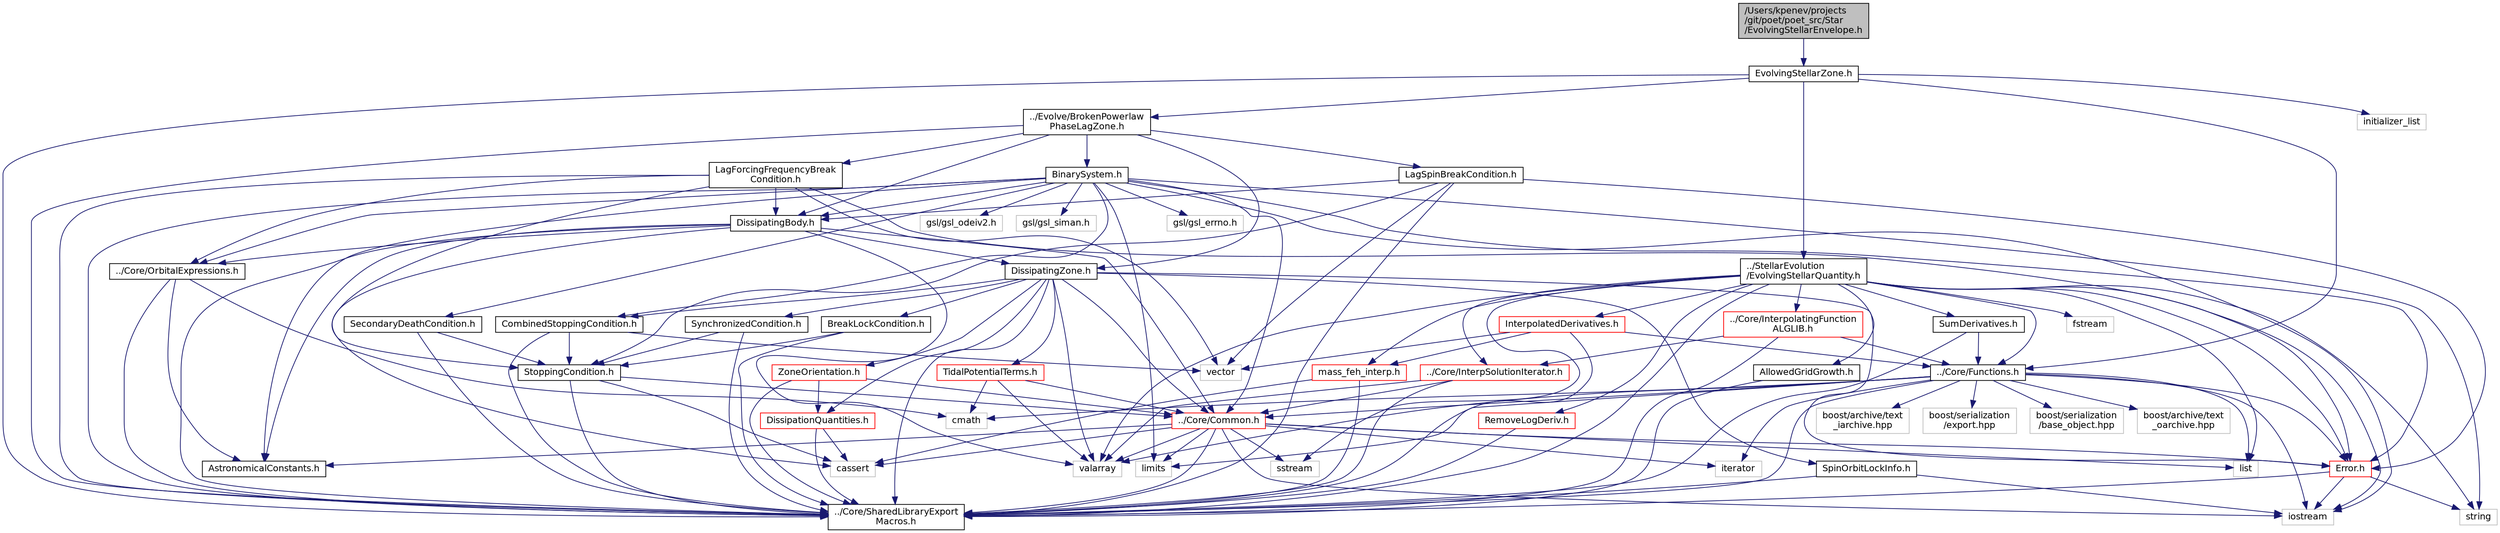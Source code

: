 digraph "/Users/kpenev/projects/git/poet/poet_src/Star/EvolvingStellarEnvelope.h"
{
 // INTERACTIVE_SVG=YES
  edge [fontname="Helvetica",fontsize="12",labelfontname="Helvetica",labelfontsize="12"];
  node [fontname="Helvetica",fontsize="12",shape=record];
  Node0 [label="/Users/kpenev/projects\l/git/poet/poet_src/Star\l/EvolvingStellarEnvelope.h",height=0.2,width=0.4,color="black", fillcolor="grey75", style="filled", fontcolor="black"];
  Node0 -> Node1 [color="midnightblue",fontsize="12",style="solid",fontname="Helvetica"];
  Node1 [label="EvolvingStellarZone.h",height=0.2,width=0.4,color="black", fillcolor="white", style="filled",URL="$EvolvingStellarZone_8h.html",tooltip="Declares a base class for all stellar zones. "];
  Node1 -> Node2 [color="midnightblue",fontsize="12",style="solid",fontname="Helvetica"];
  Node2 [label="../Core/SharedLibraryExport\lMacros.h",height=0.2,width=0.4,color="black", fillcolor="white", style="filled",URL="$SharedLibraryExportMacros_8h_source.html"];
  Node1 -> Node3 [color="midnightblue",fontsize="12",style="solid",fontname="Helvetica"];
  Node3 [label="../Evolve/BrokenPowerlaw\lPhaseLagZone.h",height=0.2,width=0.4,color="black", fillcolor="white", style="filled",URL="$BrokenPowerlawPhaseLagZone_8h.html",tooltip="Declares the class that provides the phase lag function to DissipatingZone objects. "];
  Node3 -> Node2 [color="midnightblue",fontsize="12",style="solid",fontname="Helvetica"];
  Node3 -> Node4 [color="midnightblue",fontsize="12",style="solid",fontname="Helvetica"];
  Node4 [label="DissipatingZone.h",height=0.2,width=0.4,color="black", fillcolor="white", style="filled",URL="$DissipatingZone_8h.html",tooltip="Declares a class representing one zone of a body dissipative to tidal distortions. "];
  Node4 -> Node5 [color="midnightblue",fontsize="12",style="solid",fontname="Helvetica"];
  Node5 [label="ZoneOrientation.h",height=0.2,width=0.4,color="red", fillcolor="white", style="filled",URL="$ZoneOrientation_8h.html",tooltip="Declares a class for orientations of zones of DissipatingBody objects. "];
  Node5 -> Node2 [color="midnightblue",fontsize="12",style="solid",fontname="Helvetica"];
  Node5 -> Node6 [color="midnightblue",fontsize="12",style="solid",fontname="Helvetica"];
  Node6 [label="DissipationQuantities.h",height=0.2,width=0.4,color="red", fillcolor="white", style="filled",URL="$DissipationQuantities_8h.html",tooltip="Declaration of enumerations of dissipation quantities and derivatives. "];
  Node6 -> Node2 [color="midnightblue",fontsize="12",style="solid",fontname="Helvetica"];
  Node6 -> Node8 [color="midnightblue",fontsize="12",style="solid",fontname="Helvetica"];
  Node8 [label="cassert",height=0.2,width=0.4,color="grey75", fillcolor="white", style="filled"];
  Node5 -> Node9 [color="midnightblue",fontsize="12",style="solid",fontname="Helvetica"];
  Node9 [label="../Core/Common.h",height=0.2,width=0.4,color="red", fillcolor="white", style="filled",URL="$Core_2Common_8h.html",tooltip="Declaration of some general purpose utilities. "];
  Node9 -> Node10 [color="midnightblue",fontsize="12",style="solid",fontname="Helvetica"];
  Node10 [label="list",height=0.2,width=0.4,color="grey75", fillcolor="white", style="filled"];
  Node9 -> Node11 [color="midnightblue",fontsize="12",style="solid",fontname="Helvetica"];
  Node11 [label="valarray",height=0.2,width=0.4,color="grey75", fillcolor="white", style="filled"];
  Node9 -> Node12 [color="midnightblue",fontsize="12",style="solid",fontname="Helvetica"];
  Node12 [label="limits",height=0.2,width=0.4,color="grey75", fillcolor="white", style="filled"];
  Node9 -> Node13 [color="midnightblue",fontsize="12",style="solid",fontname="Helvetica"];
  Node13 [label="sstream",height=0.2,width=0.4,color="grey75", fillcolor="white", style="filled"];
  Node9 -> Node14 [color="midnightblue",fontsize="12",style="solid",fontname="Helvetica"];
  Node14 [label="iostream",height=0.2,width=0.4,color="grey75", fillcolor="white", style="filled"];
  Node9 -> Node15 [color="midnightblue",fontsize="12",style="solid",fontname="Helvetica"];
  Node15 [label="iterator",height=0.2,width=0.4,color="grey75", fillcolor="white", style="filled"];
  Node9 -> Node8 [color="midnightblue",fontsize="12",style="solid",fontname="Helvetica"];
  Node9 -> Node2 [color="midnightblue",fontsize="12",style="solid",fontname="Helvetica"];
  Node9 -> Node21 [color="midnightblue",fontsize="12",style="solid",fontname="Helvetica"];
  Node21 [label="Error.h",height=0.2,width=0.4,color="red", fillcolor="white", style="filled",URL="$Error_8h.html",tooltip="Defines the exception hierarchy used by this code. "];
  Node21 -> Node2 [color="midnightblue",fontsize="12",style="solid",fontname="Helvetica"];
  Node21 -> Node14 [color="midnightblue",fontsize="12",style="solid",fontname="Helvetica"];
  Node21 -> Node23 [color="midnightblue",fontsize="12",style="solid",fontname="Helvetica"];
  Node23 [label="string",height=0.2,width=0.4,color="grey75", fillcolor="white", style="filled"];
  Node9 -> Node24 [color="midnightblue",fontsize="12",style="solid",fontname="Helvetica"];
  Node24 [label="AstronomicalConstants.h",height=0.2,width=0.4,color="black", fillcolor="white", style="filled",URL="$AstronomicalConstants_8h.html",tooltip="Defines various astronomical constants. "];
  Node4 -> Node2 [color="midnightblue",fontsize="12",style="solid",fontname="Helvetica"];
  Node4 -> Node21 [color="midnightblue",fontsize="12",style="solid",fontname="Helvetica"];
  Node4 -> Node27 [color="midnightblue",fontsize="12",style="solid",fontname="Helvetica"];
  Node27 [label="TidalPotentialTerms.h",height=0.2,width=0.4,color="red", fillcolor="white", style="filled",URL="$TidalPotentialTerms_8h.html",tooltip="Declare an interface for evaluating the expansion of the tidal potential. "];
  Node27 -> Node28 [color="midnightblue",fontsize="12",style="solid",fontname="Helvetica"];
  Node28 [label="cmath",height=0.2,width=0.4,color="grey75", fillcolor="white", style="filled"];
  Node27 -> Node11 [color="midnightblue",fontsize="12",style="solid",fontname="Helvetica"];
  Node27 -> Node9 [color="midnightblue",fontsize="12",style="solid",fontname="Helvetica"];
  Node4 -> Node6 [color="midnightblue",fontsize="12",style="solid",fontname="Helvetica"];
  Node4 -> Node34 [color="midnightblue",fontsize="12",style="solid",fontname="Helvetica"];
  Node34 [label="SpinOrbitLockInfo.h",height=0.2,width=0.4,color="black", fillcolor="white", style="filled",URL="$SpinOrbitLockInfo_8h.html",tooltip="Defines the SpinOrbitLockInfo class. "];
  Node34 -> Node2 [color="midnightblue",fontsize="12",style="solid",fontname="Helvetica"];
  Node34 -> Node14 [color="midnightblue",fontsize="12",style="solid",fontname="Helvetica"];
  Node4 -> Node35 [color="midnightblue",fontsize="12",style="solid",fontname="Helvetica"];
  Node35 [label="CombinedStoppingCondition.h",height=0.2,width=0.4,color="black", fillcolor="white", style="filled",URL="$CombinedStoppingCondition_8h.html",tooltip="Declares a class for a stopping condition that combines other stopping conditions. "];
  Node35 -> Node2 [color="midnightblue",fontsize="12",style="solid",fontname="Helvetica"];
  Node35 -> Node36 [color="midnightblue",fontsize="12",style="solid",fontname="Helvetica"];
  Node36 [label="StoppingCondition.h",height=0.2,width=0.4,color="black", fillcolor="white", style="filled",URL="$StoppingCondition_8h.html",tooltip="Defines the various stopping conditions needed by OrbitSolver. "];
  Node36 -> Node2 [color="midnightblue",fontsize="12",style="solid",fontname="Helvetica"];
  Node36 -> Node9 [color="midnightblue",fontsize="12",style="solid",fontname="Helvetica"];
  Node36 -> Node8 [color="midnightblue",fontsize="12",style="solid",fontname="Helvetica"];
  Node35 -> Node30 [color="midnightblue",fontsize="12",style="solid",fontname="Helvetica"];
  Node30 [label="vector",height=0.2,width=0.4,color="grey75", fillcolor="white", style="filled"];
  Node4 -> Node37 [color="midnightblue",fontsize="12",style="solid",fontname="Helvetica"];
  Node37 [label="BreakLockCondition.h",height=0.2,width=0.4,color="black", fillcolor="white", style="filled",URL="$BreakLockCondition_8h.html",tooltip="Declares a class for a stopping condition monitoring when a locked zone loses the lock..."];
  Node37 -> Node2 [color="midnightblue",fontsize="12",style="solid",fontname="Helvetica"];
  Node37 -> Node36 [color="midnightblue",fontsize="12",style="solid",fontname="Helvetica"];
  Node4 -> Node38 [color="midnightblue",fontsize="12",style="solid",fontname="Helvetica"];
  Node38 [label="SynchronizedCondition.h",height=0.2,width=0.4,color="black", fillcolor="white", style="filled",URL="$SynchronizedCondition_8h.html",tooltip="Declares a stopping condition monitoring spin-orbit synchronization. "];
  Node38 -> Node2 [color="midnightblue",fontsize="12",style="solid",fontname="Helvetica"];
  Node38 -> Node36 [color="midnightblue",fontsize="12",style="solid",fontname="Helvetica"];
  Node4 -> Node9 [color="midnightblue",fontsize="12",style="solid",fontname="Helvetica"];
  Node4 -> Node11 [color="midnightblue",fontsize="12",style="solid",fontname="Helvetica"];
  Node3 -> Node39 [color="midnightblue",fontsize="12",style="solid",fontname="Helvetica"];
  Node39 [label="DissipatingBody.h",height=0.2,width=0.4,color="black", fillcolor="white", style="filled",URL="$DissipatingBody_8h.html",tooltip="Declares the DissipatingBody class. "];
  Node39 -> Node2 [color="midnightblue",fontsize="12",style="solid",fontname="Helvetica"];
  Node39 -> Node4 [color="midnightblue",fontsize="12",style="solid",fontname="Helvetica"];
  Node39 -> Node40 [color="midnightblue",fontsize="12",style="solid",fontname="Helvetica"];
  Node40 [label="../Core/OrbitalExpressions.h",height=0.2,width=0.4,color="black", fillcolor="white", style="filled",URL="$OrbitalExpressions_8h.html",tooltip="A collection of functions which calculate various quantities for two body orbits. ..."];
  Node40 -> Node2 [color="midnightblue",fontsize="12",style="solid",fontname="Helvetica"];
  Node40 -> Node28 [color="midnightblue",fontsize="12",style="solid",fontname="Helvetica"];
  Node40 -> Node24 [color="midnightblue",fontsize="12",style="solid",fontname="Helvetica"];
  Node39 -> Node24 [color="midnightblue",fontsize="12",style="solid",fontname="Helvetica"];
  Node39 -> Node9 [color="midnightblue",fontsize="12",style="solid",fontname="Helvetica"];
  Node39 -> Node11 [color="midnightblue",fontsize="12",style="solid",fontname="Helvetica"];
  Node39 -> Node8 [color="midnightblue",fontsize="12",style="solid",fontname="Helvetica"];
  Node3 -> Node41 [color="midnightblue",fontsize="12",style="solid",fontname="Helvetica"];
  Node41 [label="BinarySystem.h",height=0.2,width=0.4,color="black", fillcolor="white", style="filled",URL="$BinarySystem_8h.html",tooltip="Defines the BinarySystem class. "];
  Node41 -> Node2 [color="midnightblue",fontsize="12",style="solid",fontname="Helvetica"];
  Node41 -> Node39 [color="midnightblue",fontsize="12",style="solid",fontname="Helvetica"];
  Node41 -> Node35 [color="midnightblue",fontsize="12",style="solid",fontname="Helvetica"];
  Node41 -> Node42 [color="midnightblue",fontsize="12",style="solid",fontname="Helvetica"];
  Node42 [label="SecondaryDeathCondition.h",height=0.2,width=0.4,color="black", fillcolor="white", style="filled",URL="$SecondaryDeathCondition_8h.html",tooltip="Declares a stopping condition class monitoring for the death of the secondary object. "];
  Node42 -> Node2 [color="midnightblue",fontsize="12",style="solid",fontname="Helvetica"];
  Node42 -> Node36 [color="midnightblue",fontsize="12",style="solid",fontname="Helvetica"];
  Node41 -> Node24 [color="midnightblue",fontsize="12",style="solid",fontname="Helvetica"];
  Node41 -> Node9 [color="midnightblue",fontsize="12",style="solid",fontname="Helvetica"];
  Node41 -> Node40 [color="midnightblue",fontsize="12",style="solid",fontname="Helvetica"];
  Node41 -> Node21 [color="midnightblue",fontsize="12",style="solid",fontname="Helvetica"];
  Node41 -> Node43 [color="midnightblue",fontsize="12",style="solid",fontname="Helvetica"];
  Node43 [label="gsl/gsl_errno.h",height=0.2,width=0.4,color="grey75", fillcolor="white", style="filled"];
  Node41 -> Node44 [color="midnightblue",fontsize="12",style="solid",fontname="Helvetica"];
  Node44 [label="gsl/gsl_odeiv2.h",height=0.2,width=0.4,color="grey75", fillcolor="white", style="filled"];
  Node41 -> Node45 [color="midnightblue",fontsize="12",style="solid",fontname="Helvetica"];
  Node45 [label="gsl/gsl_siman.h",height=0.2,width=0.4,color="grey75", fillcolor="white", style="filled"];
  Node41 -> Node23 [color="midnightblue",fontsize="12",style="solid",fontname="Helvetica"];
  Node41 -> Node12 [color="midnightblue",fontsize="12",style="solid",fontname="Helvetica"];
  Node41 -> Node14 [color="midnightblue",fontsize="12",style="solid",fontname="Helvetica"];
  Node3 -> Node46 [color="midnightblue",fontsize="12",style="solid",fontname="Helvetica"];
  Node46 [label="LagForcingFrequencyBreak\lCondition.h",height=0.2,width=0.4,color="black", fillcolor="white", style="filled",URL="$LagForcingFrequencyBreakCondition_8h.html",tooltip="Declares a stopping condition satisfied when a forcing frequency reaches a critical value..."];
  Node46 -> Node2 [color="midnightblue",fontsize="12",style="solid",fontname="Helvetica"];
  Node46 -> Node36 [color="midnightblue",fontsize="12",style="solid",fontname="Helvetica"];
  Node46 -> Node39 [color="midnightblue",fontsize="12",style="solid",fontname="Helvetica"];
  Node46 -> Node40 [color="midnightblue",fontsize="12",style="solid",fontname="Helvetica"];
  Node46 -> Node21 [color="midnightblue",fontsize="12",style="solid",fontname="Helvetica"];
  Node46 -> Node30 [color="midnightblue",fontsize="12",style="solid",fontname="Helvetica"];
  Node3 -> Node47 [color="midnightblue",fontsize="12",style="solid",fontname="Helvetica"];
  Node47 [label="LagSpinBreakCondition.h",height=0.2,width=0.4,color="black", fillcolor="white", style="filled",URL="$LagSpinBreakCondition_8h.html",tooltip="Declares a stopping condition monitoring for critical spin frequencies. "];
  Node47 -> Node2 [color="midnightblue",fontsize="12",style="solid",fontname="Helvetica"];
  Node47 -> Node36 [color="midnightblue",fontsize="12",style="solid",fontname="Helvetica"];
  Node47 -> Node39 [color="midnightblue",fontsize="12",style="solid",fontname="Helvetica"];
  Node47 -> Node21 [color="midnightblue",fontsize="12",style="solid",fontname="Helvetica"];
  Node47 -> Node30 [color="midnightblue",fontsize="12",style="solid",fontname="Helvetica"];
  Node1 -> Node48 [color="midnightblue",fontsize="12",style="solid",fontname="Helvetica"];
  Node48 [label="../Core/Functions.h",height=0.2,width=0.4,color="black", fillcolor="white", style="filled",URL="$Functions_8h.html",tooltip="A hierarchy of classes representing functions. "];
  Node48 -> Node2 [color="midnightblue",fontsize="12",style="solid",fontname="Helvetica"];
  Node48 -> Node9 [color="midnightblue",fontsize="12",style="solid",fontname="Helvetica"];
  Node48 -> Node21 [color="midnightblue",fontsize="12",style="solid",fontname="Helvetica"];
  Node48 -> Node28 [color="midnightblue",fontsize="12",style="solid",fontname="Helvetica"];
  Node48 -> Node12 [color="midnightblue",fontsize="12",style="solid",fontname="Helvetica"];
  Node48 -> Node11 [color="midnightblue",fontsize="12",style="solid",fontname="Helvetica"];
  Node48 -> Node10 [color="midnightblue",fontsize="12",style="solid",fontname="Helvetica"];
  Node48 -> Node15 [color="midnightblue",fontsize="12",style="solid",fontname="Helvetica"];
  Node48 -> Node14 [color="midnightblue",fontsize="12",style="solid",fontname="Helvetica"];
  Node48 -> Node49 [color="midnightblue",fontsize="12",style="solid",fontname="Helvetica"];
  Node49 [label="boost/serialization\l/base_object.hpp",height=0.2,width=0.4,color="grey75", fillcolor="white", style="filled"];
  Node48 -> Node50 [color="midnightblue",fontsize="12",style="solid",fontname="Helvetica"];
  Node50 [label="boost/archive/text\l_oarchive.hpp",height=0.2,width=0.4,color="grey75", fillcolor="white", style="filled"];
  Node48 -> Node51 [color="midnightblue",fontsize="12",style="solid",fontname="Helvetica"];
  Node51 [label="boost/archive/text\l_iarchive.hpp",height=0.2,width=0.4,color="grey75", fillcolor="white", style="filled"];
  Node48 -> Node52 [color="midnightblue",fontsize="12",style="solid",fontname="Helvetica"];
  Node52 [label="boost/serialization\l/export.hpp",height=0.2,width=0.4,color="grey75", fillcolor="white", style="filled"];
  Node1 -> Node53 [color="midnightblue",fontsize="12",style="solid",fontname="Helvetica"];
  Node53 [label="../StellarEvolution\l/EvolvingStellarQuantity.h",height=0.2,width=0.4,color="black", fillcolor="white", style="filled",URL="$EvolvingStellarQuantity_8h.html",tooltip="Declares a class implementing the intepolation of a single stellar quantity from stellar evolution tr..."];
  Node53 -> Node2 [color="midnightblue",fontsize="12",style="solid",fontname="Helvetica"];
  Node53 -> Node54 [color="midnightblue",fontsize="12",style="solid",fontname="Helvetica"];
  Node54 [label="AllowedGridGrowth.h",height=0.2,width=0.4,color="black", fillcolor="white", style="filled",URL="$AllowedGridGrowth_8h.html",tooltip="Declares & defines a class describing how the mass-[Fe/H] interpolation grid is allowed to grow..."];
  Node54 -> Node2 [color="midnightblue",fontsize="12",style="solid",fontname="Helvetica"];
  Node53 -> Node55 [color="midnightblue",fontsize="12",style="solid",fontname="Helvetica"];
  Node55 [label="RemoveLogDeriv.h",height=0.2,width=0.4,color="red", fillcolor="white", style="filled",URL="$RemoveLogDeriv_8h.html",tooltip="Declares a class to switch from logarithmic to linear derivative. "];
  Node55 -> Node2 [color="midnightblue",fontsize="12",style="solid",fontname="Helvetica"];
  Node53 -> Node57 [color="midnightblue",fontsize="12",style="solid",fontname="Helvetica"];
  Node57 [label="SumDerivatives.h",height=0.2,width=0.4,color="black", fillcolor="white", style="filled",URL="$SumDerivatives_8h.html",tooltip="Declares & defines a class for the derivative of a quantity which is the sum of two other quantities..."];
  Node57 -> Node2 [color="midnightblue",fontsize="12",style="solid",fontname="Helvetica"];
  Node57 -> Node48 [color="midnightblue",fontsize="12",style="solid",fontname="Helvetica"];
  Node53 -> Node58 [color="midnightblue",fontsize="12",style="solid",fontname="Helvetica"];
  Node58 [label="InterpolatedDerivatives.h",height=0.2,width=0.4,color="red", fillcolor="white", style="filled",URL="$InterpolatedDerivatives_8h_source.html"];
  Node58 -> Node2 [color="midnightblue",fontsize="12",style="solid",fontname="Helvetica"];
  Node58 -> Node59 [color="midnightblue",fontsize="12",style="solid",fontname="Helvetica"];
  Node59 [label="mass_feh_interp.h",height=0.2,width=0.4,color="red", fillcolor="white", style="filled",URL="$mass__feh__interp_8h.html",tooltip="Define a single function performing mass-[Fe/H] interpolations. "];
  Node59 -> Node2 [color="midnightblue",fontsize="12",style="solid",fontname="Helvetica"];
  Node59 -> Node8 [color="midnightblue",fontsize="12",style="solid",fontname="Helvetica"];
  Node58 -> Node48 [color="midnightblue",fontsize="12",style="solid",fontname="Helvetica"];
  Node58 -> Node30 [color="midnightblue",fontsize="12",style="solid",fontname="Helvetica"];
  Node53 -> Node59 [color="midnightblue",fontsize="12",style="solid",fontname="Helvetica"];
  Node53 -> Node48 [color="midnightblue",fontsize="12",style="solid",fontname="Helvetica"];
  Node53 -> Node61 [color="midnightblue",fontsize="12",style="solid",fontname="Helvetica"];
  Node61 [label="../Core/InterpSolutionIterator.h",height=0.2,width=0.4,color="red", fillcolor="white", style="filled",URL="$InterpSolutionIterator_8h_source.html"];
  Node61 -> Node2 [color="midnightblue",fontsize="12",style="solid",fontname="Helvetica"];
  Node61 -> Node9 [color="midnightblue",fontsize="12",style="solid",fontname="Helvetica"];
  Node61 -> Node11 [color="midnightblue",fontsize="12",style="solid",fontname="Helvetica"];
  Node53 -> Node63 [color="midnightblue",fontsize="12",style="solid",fontname="Helvetica"];
  Node63 [label="../Core/InterpolatingFunction\lALGLIB.h",height=0.2,width=0.4,color="red", fillcolor="white", style="filled",URL="$InterpolatingFunctionALGLIB_8h_source.html"];
  Node63 -> Node2 [color="midnightblue",fontsize="12",style="solid",fontname="Helvetica"];
  Node63 -> Node48 [color="midnightblue",fontsize="12",style="solid",fontname="Helvetica"];
  Node63 -> Node61 [color="midnightblue",fontsize="12",style="solid",fontname="Helvetica"];
  Node53 -> Node21 [color="midnightblue",fontsize="12",style="solid",fontname="Helvetica"];
  Node53 -> Node11 [color="midnightblue",fontsize="12",style="solid",fontname="Helvetica"];
  Node53 -> Node10 [color="midnightblue",fontsize="12",style="solid",fontname="Helvetica"];
  Node53 -> Node23 [color="midnightblue",fontsize="12",style="solid",fontname="Helvetica"];
  Node53 -> Node14 [color="midnightblue",fontsize="12",style="solid",fontname="Helvetica"];
  Node53 -> Node31 [color="midnightblue",fontsize="12",style="solid",fontname="Helvetica"];
  Node31 [label="fstream",height=0.2,width=0.4,color="grey75", fillcolor="white", style="filled"];
  Node53 -> Node13 [color="midnightblue",fontsize="12",style="solid",fontname="Helvetica"];
  Node1 -> Node64 [color="midnightblue",fontsize="12",style="solid",fontname="Helvetica"];
  Node64 [label="initializer_list",height=0.2,width=0.4,color="grey75", fillcolor="white", style="filled"];
}
